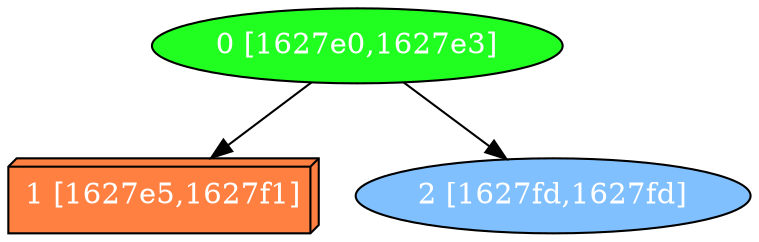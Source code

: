 diGraph libnss3{
	libnss3_0  [style=filled fillcolor="#20FF20" fontcolor="#ffffff" shape=oval label="0 [1627e0,1627e3]"]
	libnss3_1  [style=filled fillcolor="#FF8040" fontcolor="#ffffff" shape=box3d label="1 [1627e5,1627f1]"]
	libnss3_2  [style=filled fillcolor="#80C0FF" fontcolor="#ffffff" shape=oval label="2 [1627fd,1627fd]"]

	libnss3_0 -> libnss3_1
	libnss3_0 -> libnss3_2
}